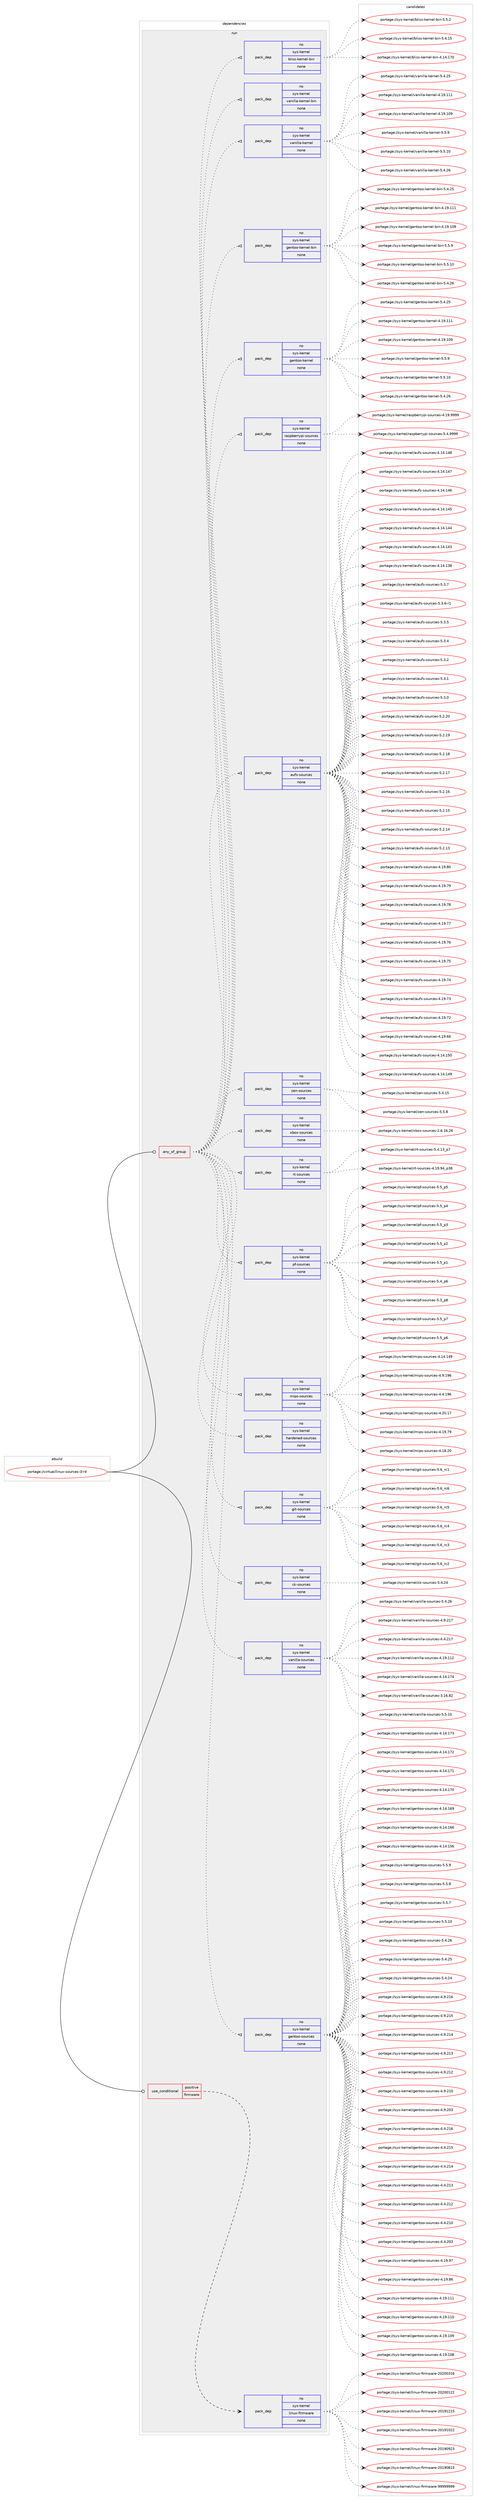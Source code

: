 digraph prolog {

# *************
# Graph options
# *************

newrank=true;
concentrate=true;
compound=true;
graph [rankdir=LR,fontname=Helvetica,fontsize=10,ranksep=1.5];#, ranksep=2.5, nodesep=0.2];
edge  [arrowhead=vee];
node  [fontname=Helvetica,fontsize=10];

# **********
# The ebuild
# **********

subgraph cluster_leftcol {
color=gray;
rank=same;
label=<<i>ebuild</i>>;
id [label="portage://virtual/linux-sources-3-r4", color=red, width=4, href="../virtual/linux-sources-3-r4.svg"];
}

# ****************
# The dependencies
# ****************

subgraph cluster_midcol {
color=gray;
label=<<i>dependencies</i>>;
subgraph cluster_compile {
fillcolor="#eeeeee";
style=filled;
label=<<i>compile</i>>;
}
subgraph cluster_compileandrun {
fillcolor="#eeeeee";
style=filled;
label=<<i>compile and run</i>>;
}
subgraph cluster_run {
fillcolor="#eeeeee";
style=filled;
label=<<i>run</i>>;
subgraph any211 {
dependency8788 [label=<<TABLE BORDER="0" CELLBORDER="1" CELLSPACING="0" CELLPADDING="4"><TR><TD CELLPADDING="10">any_of_group</TD></TR></TABLE>>, shape=none, color=red];subgraph pack7283 {
dependency8789 [label=<<TABLE BORDER="0" CELLBORDER="1" CELLSPACING="0" CELLPADDING="4" WIDTH="220"><TR><TD ROWSPAN="6" CELLPADDING="30">pack_dep</TD></TR><TR><TD WIDTH="110">no</TD></TR><TR><TD>sys-kernel</TD></TR><TR><TD>gentoo-sources</TD></TR><TR><TD>none</TD></TR><TR><TD></TD></TR></TABLE>>, shape=none, color=blue];
}
dependency8788:e -> dependency8789:w [weight=20,style="dotted",arrowhead="oinv"];
subgraph pack7284 {
dependency8790 [label=<<TABLE BORDER="0" CELLBORDER="1" CELLSPACING="0" CELLPADDING="4" WIDTH="220"><TR><TD ROWSPAN="6" CELLPADDING="30">pack_dep</TD></TR><TR><TD WIDTH="110">no</TD></TR><TR><TD>sys-kernel</TD></TR><TR><TD>vanilla-sources</TD></TR><TR><TD>none</TD></TR><TR><TD></TD></TR></TABLE>>, shape=none, color=blue];
}
dependency8788:e -> dependency8790:w [weight=20,style="dotted",arrowhead="oinv"];
subgraph pack7285 {
dependency8791 [label=<<TABLE BORDER="0" CELLBORDER="1" CELLSPACING="0" CELLPADDING="4" WIDTH="220"><TR><TD ROWSPAN="6" CELLPADDING="30">pack_dep</TD></TR><TR><TD WIDTH="110">no</TD></TR><TR><TD>sys-kernel</TD></TR><TR><TD>ck-sources</TD></TR><TR><TD>none</TD></TR><TR><TD></TD></TR></TABLE>>, shape=none, color=blue];
}
dependency8788:e -> dependency8791:w [weight=20,style="dotted",arrowhead="oinv"];
subgraph pack7286 {
dependency8792 [label=<<TABLE BORDER="0" CELLBORDER="1" CELLSPACING="0" CELLPADDING="4" WIDTH="220"><TR><TD ROWSPAN="6" CELLPADDING="30">pack_dep</TD></TR><TR><TD WIDTH="110">no</TD></TR><TR><TD>sys-kernel</TD></TR><TR><TD>git-sources</TD></TR><TR><TD>none</TD></TR><TR><TD></TD></TR></TABLE>>, shape=none, color=blue];
}
dependency8788:e -> dependency8792:w [weight=20,style="dotted",arrowhead="oinv"];
subgraph pack7287 {
dependency8793 [label=<<TABLE BORDER="0" CELLBORDER="1" CELLSPACING="0" CELLPADDING="4" WIDTH="220"><TR><TD ROWSPAN="6" CELLPADDING="30">pack_dep</TD></TR><TR><TD WIDTH="110">no</TD></TR><TR><TD>sys-kernel</TD></TR><TR><TD>hardened-sources</TD></TR><TR><TD>none</TD></TR><TR><TD></TD></TR></TABLE>>, shape=none, color=blue];
}
dependency8788:e -> dependency8793:w [weight=20,style="dotted",arrowhead="oinv"];
subgraph pack7288 {
dependency8794 [label=<<TABLE BORDER="0" CELLBORDER="1" CELLSPACING="0" CELLPADDING="4" WIDTH="220"><TR><TD ROWSPAN="6" CELLPADDING="30">pack_dep</TD></TR><TR><TD WIDTH="110">no</TD></TR><TR><TD>sys-kernel</TD></TR><TR><TD>mips-sources</TD></TR><TR><TD>none</TD></TR><TR><TD></TD></TR></TABLE>>, shape=none, color=blue];
}
dependency8788:e -> dependency8794:w [weight=20,style="dotted",arrowhead="oinv"];
subgraph pack7289 {
dependency8795 [label=<<TABLE BORDER="0" CELLBORDER="1" CELLSPACING="0" CELLPADDING="4" WIDTH="220"><TR><TD ROWSPAN="6" CELLPADDING="30">pack_dep</TD></TR><TR><TD WIDTH="110">no</TD></TR><TR><TD>sys-kernel</TD></TR><TR><TD>pf-sources</TD></TR><TR><TD>none</TD></TR><TR><TD></TD></TR></TABLE>>, shape=none, color=blue];
}
dependency8788:e -> dependency8795:w [weight=20,style="dotted",arrowhead="oinv"];
subgraph pack7290 {
dependency8796 [label=<<TABLE BORDER="0" CELLBORDER="1" CELLSPACING="0" CELLPADDING="4" WIDTH="220"><TR><TD ROWSPAN="6" CELLPADDING="30">pack_dep</TD></TR><TR><TD WIDTH="110">no</TD></TR><TR><TD>sys-kernel</TD></TR><TR><TD>rt-sources</TD></TR><TR><TD>none</TD></TR><TR><TD></TD></TR></TABLE>>, shape=none, color=blue];
}
dependency8788:e -> dependency8796:w [weight=20,style="dotted",arrowhead="oinv"];
subgraph pack7291 {
dependency8797 [label=<<TABLE BORDER="0" CELLBORDER="1" CELLSPACING="0" CELLPADDING="4" WIDTH="220"><TR><TD ROWSPAN="6" CELLPADDING="30">pack_dep</TD></TR><TR><TD WIDTH="110">no</TD></TR><TR><TD>sys-kernel</TD></TR><TR><TD>xbox-sources</TD></TR><TR><TD>none</TD></TR><TR><TD></TD></TR></TABLE>>, shape=none, color=blue];
}
dependency8788:e -> dependency8797:w [weight=20,style="dotted",arrowhead="oinv"];
subgraph pack7292 {
dependency8798 [label=<<TABLE BORDER="0" CELLBORDER="1" CELLSPACING="0" CELLPADDING="4" WIDTH="220"><TR><TD ROWSPAN="6" CELLPADDING="30">pack_dep</TD></TR><TR><TD WIDTH="110">no</TD></TR><TR><TD>sys-kernel</TD></TR><TR><TD>zen-sources</TD></TR><TR><TD>none</TD></TR><TR><TD></TD></TR></TABLE>>, shape=none, color=blue];
}
dependency8788:e -> dependency8798:w [weight=20,style="dotted",arrowhead="oinv"];
subgraph pack7293 {
dependency8799 [label=<<TABLE BORDER="0" CELLBORDER="1" CELLSPACING="0" CELLPADDING="4" WIDTH="220"><TR><TD ROWSPAN="6" CELLPADDING="30">pack_dep</TD></TR><TR><TD WIDTH="110">no</TD></TR><TR><TD>sys-kernel</TD></TR><TR><TD>aufs-sources</TD></TR><TR><TD>none</TD></TR><TR><TD></TD></TR></TABLE>>, shape=none, color=blue];
}
dependency8788:e -> dependency8799:w [weight=20,style="dotted",arrowhead="oinv"];
subgraph pack7294 {
dependency8800 [label=<<TABLE BORDER="0" CELLBORDER="1" CELLSPACING="0" CELLPADDING="4" WIDTH="220"><TR><TD ROWSPAN="6" CELLPADDING="30">pack_dep</TD></TR><TR><TD WIDTH="110">no</TD></TR><TR><TD>sys-kernel</TD></TR><TR><TD>raspberrypi-sources</TD></TR><TR><TD>none</TD></TR><TR><TD></TD></TR></TABLE>>, shape=none, color=blue];
}
dependency8788:e -> dependency8800:w [weight=20,style="dotted",arrowhead="oinv"];
subgraph pack7295 {
dependency8801 [label=<<TABLE BORDER="0" CELLBORDER="1" CELLSPACING="0" CELLPADDING="4" WIDTH="220"><TR><TD ROWSPAN="6" CELLPADDING="30">pack_dep</TD></TR><TR><TD WIDTH="110">no</TD></TR><TR><TD>sys-kernel</TD></TR><TR><TD>gentoo-kernel</TD></TR><TR><TD>none</TD></TR><TR><TD></TD></TR></TABLE>>, shape=none, color=blue];
}
dependency8788:e -> dependency8801:w [weight=20,style="dotted",arrowhead="oinv"];
subgraph pack7296 {
dependency8802 [label=<<TABLE BORDER="0" CELLBORDER="1" CELLSPACING="0" CELLPADDING="4" WIDTH="220"><TR><TD ROWSPAN="6" CELLPADDING="30">pack_dep</TD></TR><TR><TD WIDTH="110">no</TD></TR><TR><TD>sys-kernel</TD></TR><TR><TD>gentoo-kernel-bin</TD></TR><TR><TD>none</TD></TR><TR><TD></TD></TR></TABLE>>, shape=none, color=blue];
}
dependency8788:e -> dependency8802:w [weight=20,style="dotted",arrowhead="oinv"];
subgraph pack7297 {
dependency8803 [label=<<TABLE BORDER="0" CELLBORDER="1" CELLSPACING="0" CELLPADDING="4" WIDTH="220"><TR><TD ROWSPAN="6" CELLPADDING="30">pack_dep</TD></TR><TR><TD WIDTH="110">no</TD></TR><TR><TD>sys-kernel</TD></TR><TR><TD>vanilla-kernel</TD></TR><TR><TD>none</TD></TR><TR><TD></TD></TR></TABLE>>, shape=none, color=blue];
}
dependency8788:e -> dependency8803:w [weight=20,style="dotted",arrowhead="oinv"];
subgraph pack7298 {
dependency8804 [label=<<TABLE BORDER="0" CELLBORDER="1" CELLSPACING="0" CELLPADDING="4" WIDTH="220"><TR><TD ROWSPAN="6" CELLPADDING="30">pack_dep</TD></TR><TR><TD WIDTH="110">no</TD></TR><TR><TD>sys-kernel</TD></TR><TR><TD>vanilla-kernel-bin</TD></TR><TR><TD>none</TD></TR><TR><TD></TD></TR></TABLE>>, shape=none, color=blue];
}
dependency8788:e -> dependency8804:w [weight=20,style="dotted",arrowhead="oinv"];
subgraph pack7299 {
dependency8805 [label=<<TABLE BORDER="0" CELLBORDER="1" CELLSPACING="0" CELLPADDING="4" WIDTH="220"><TR><TD ROWSPAN="6" CELLPADDING="30">pack_dep</TD></TR><TR><TD WIDTH="110">no</TD></TR><TR><TD>sys-kernel</TD></TR><TR><TD>bliss-kernel-bin</TD></TR><TR><TD>none</TD></TR><TR><TD></TD></TR></TABLE>>, shape=none, color=blue];
}
dependency8788:e -> dependency8805:w [weight=20,style="dotted",arrowhead="oinv"];
}
id:e -> dependency8788:w [weight=20,style="solid",arrowhead="odot"];
subgraph cond1292 {
dependency8806 [label=<<TABLE BORDER="0" CELLBORDER="1" CELLSPACING="0" CELLPADDING="4"><TR><TD ROWSPAN="3" CELLPADDING="10">use_conditional</TD></TR><TR><TD>positive</TD></TR><TR><TD>firmware</TD></TR></TABLE>>, shape=none, color=red];
subgraph pack7300 {
dependency8807 [label=<<TABLE BORDER="0" CELLBORDER="1" CELLSPACING="0" CELLPADDING="4" WIDTH="220"><TR><TD ROWSPAN="6" CELLPADDING="30">pack_dep</TD></TR><TR><TD WIDTH="110">no</TD></TR><TR><TD>sys-kernel</TD></TR><TR><TD>linux-firmware</TD></TR><TR><TD>none</TD></TR><TR><TD></TD></TR></TABLE>>, shape=none, color=blue];
}
dependency8806:e -> dependency8807:w [weight=20,style="dashed",arrowhead="vee"];
}
id:e -> dependency8806:w [weight=20,style="solid",arrowhead="odot"];
}
}

# **************
# The candidates
# **************

subgraph cluster_choices {
rank=same;
color=gray;
label=<<i>candidates</i>>;

subgraph choice7283 {
color=black;
nodesep=1;
choice11512111545107101114110101108471031011101161111114511511111711499101115455346534657 [label="portage://sys-kernel/gentoo-sources-5.5.9", color=red, width=4,href="../sys-kernel/gentoo-sources-5.5.9.svg"];
choice11512111545107101114110101108471031011101161111114511511111711499101115455346534656 [label="portage://sys-kernel/gentoo-sources-5.5.8", color=red, width=4,href="../sys-kernel/gentoo-sources-5.5.8.svg"];
choice11512111545107101114110101108471031011101161111114511511111711499101115455346534655 [label="portage://sys-kernel/gentoo-sources-5.5.7", color=red, width=4,href="../sys-kernel/gentoo-sources-5.5.7.svg"];
choice1151211154510710111411010110847103101110116111111451151111171149910111545534653464948 [label="portage://sys-kernel/gentoo-sources-5.5.10", color=red, width=4,href="../sys-kernel/gentoo-sources-5.5.10.svg"];
choice1151211154510710111411010110847103101110116111111451151111171149910111545534652465054 [label="portage://sys-kernel/gentoo-sources-5.4.26", color=red, width=4,href="../sys-kernel/gentoo-sources-5.4.26.svg"];
choice1151211154510710111411010110847103101110116111111451151111171149910111545534652465053 [label="portage://sys-kernel/gentoo-sources-5.4.25", color=red, width=4,href="../sys-kernel/gentoo-sources-5.4.25.svg"];
choice1151211154510710111411010110847103101110116111111451151111171149910111545534652465052 [label="portage://sys-kernel/gentoo-sources-5.4.24", color=red, width=4,href="../sys-kernel/gentoo-sources-5.4.24.svg"];
choice115121115451071011141101011084710310111011611111145115111117114991011154552465746504954 [label="portage://sys-kernel/gentoo-sources-4.9.216", color=red, width=4,href="../sys-kernel/gentoo-sources-4.9.216.svg"];
choice115121115451071011141101011084710310111011611111145115111117114991011154552465746504953 [label="portage://sys-kernel/gentoo-sources-4.9.215", color=red, width=4,href="../sys-kernel/gentoo-sources-4.9.215.svg"];
choice115121115451071011141101011084710310111011611111145115111117114991011154552465746504952 [label="portage://sys-kernel/gentoo-sources-4.9.214", color=red, width=4,href="../sys-kernel/gentoo-sources-4.9.214.svg"];
choice115121115451071011141101011084710310111011611111145115111117114991011154552465746504951 [label="portage://sys-kernel/gentoo-sources-4.9.213", color=red, width=4,href="../sys-kernel/gentoo-sources-4.9.213.svg"];
choice115121115451071011141101011084710310111011611111145115111117114991011154552465746504950 [label="portage://sys-kernel/gentoo-sources-4.9.212", color=red, width=4,href="../sys-kernel/gentoo-sources-4.9.212.svg"];
choice115121115451071011141101011084710310111011611111145115111117114991011154552465746504948 [label="portage://sys-kernel/gentoo-sources-4.9.210", color=red, width=4,href="../sys-kernel/gentoo-sources-4.9.210.svg"];
choice115121115451071011141101011084710310111011611111145115111117114991011154552465746504851 [label="portage://sys-kernel/gentoo-sources-4.9.203", color=red, width=4,href="../sys-kernel/gentoo-sources-4.9.203.svg"];
choice115121115451071011141101011084710310111011611111145115111117114991011154552465246504954 [label="portage://sys-kernel/gentoo-sources-4.4.216", color=red, width=4,href="../sys-kernel/gentoo-sources-4.4.216.svg"];
choice115121115451071011141101011084710310111011611111145115111117114991011154552465246504953 [label="portage://sys-kernel/gentoo-sources-4.4.215", color=red, width=4,href="../sys-kernel/gentoo-sources-4.4.215.svg"];
choice115121115451071011141101011084710310111011611111145115111117114991011154552465246504952 [label="portage://sys-kernel/gentoo-sources-4.4.214", color=red, width=4,href="../sys-kernel/gentoo-sources-4.4.214.svg"];
choice115121115451071011141101011084710310111011611111145115111117114991011154552465246504951 [label="portage://sys-kernel/gentoo-sources-4.4.213", color=red, width=4,href="../sys-kernel/gentoo-sources-4.4.213.svg"];
choice115121115451071011141101011084710310111011611111145115111117114991011154552465246504950 [label="portage://sys-kernel/gentoo-sources-4.4.212", color=red, width=4,href="../sys-kernel/gentoo-sources-4.4.212.svg"];
choice115121115451071011141101011084710310111011611111145115111117114991011154552465246504948 [label="portage://sys-kernel/gentoo-sources-4.4.210", color=red, width=4,href="../sys-kernel/gentoo-sources-4.4.210.svg"];
choice115121115451071011141101011084710310111011611111145115111117114991011154552465246504851 [label="portage://sys-kernel/gentoo-sources-4.4.203", color=red, width=4,href="../sys-kernel/gentoo-sources-4.4.203.svg"];
choice115121115451071011141101011084710310111011611111145115111117114991011154552464957465755 [label="portage://sys-kernel/gentoo-sources-4.19.97", color=red, width=4,href="../sys-kernel/gentoo-sources-4.19.97.svg"];
choice115121115451071011141101011084710310111011611111145115111117114991011154552464957465654 [label="portage://sys-kernel/gentoo-sources-4.19.86", color=red, width=4,href="../sys-kernel/gentoo-sources-4.19.86.svg"];
choice11512111545107101114110101108471031011101161111114511511111711499101115455246495746494949 [label="portage://sys-kernel/gentoo-sources-4.19.111", color=red, width=4,href="../sys-kernel/gentoo-sources-4.19.111.svg"];
choice11512111545107101114110101108471031011101161111114511511111711499101115455246495746494948 [label="portage://sys-kernel/gentoo-sources-4.19.110", color=red, width=4,href="../sys-kernel/gentoo-sources-4.19.110.svg"];
choice11512111545107101114110101108471031011101161111114511511111711499101115455246495746494857 [label="portage://sys-kernel/gentoo-sources-4.19.109", color=red, width=4,href="../sys-kernel/gentoo-sources-4.19.109.svg"];
choice11512111545107101114110101108471031011101161111114511511111711499101115455246495746494856 [label="portage://sys-kernel/gentoo-sources-4.19.108", color=red, width=4,href="../sys-kernel/gentoo-sources-4.19.108.svg"];
choice11512111545107101114110101108471031011101161111114511511111711499101115455246495246495551 [label="portage://sys-kernel/gentoo-sources-4.14.173", color=red, width=4,href="../sys-kernel/gentoo-sources-4.14.173.svg"];
choice11512111545107101114110101108471031011101161111114511511111711499101115455246495246495550 [label="portage://sys-kernel/gentoo-sources-4.14.172", color=red, width=4,href="../sys-kernel/gentoo-sources-4.14.172.svg"];
choice11512111545107101114110101108471031011101161111114511511111711499101115455246495246495549 [label="portage://sys-kernel/gentoo-sources-4.14.171", color=red, width=4,href="../sys-kernel/gentoo-sources-4.14.171.svg"];
choice11512111545107101114110101108471031011101161111114511511111711499101115455246495246495548 [label="portage://sys-kernel/gentoo-sources-4.14.170", color=red, width=4,href="../sys-kernel/gentoo-sources-4.14.170.svg"];
choice11512111545107101114110101108471031011101161111114511511111711499101115455246495246495457 [label="portage://sys-kernel/gentoo-sources-4.14.169", color=red, width=4,href="../sys-kernel/gentoo-sources-4.14.169.svg"];
choice11512111545107101114110101108471031011101161111114511511111711499101115455246495246495454 [label="portage://sys-kernel/gentoo-sources-4.14.166", color=red, width=4,href="../sys-kernel/gentoo-sources-4.14.166.svg"];
choice11512111545107101114110101108471031011101161111114511511111711499101115455246495246495354 [label="portage://sys-kernel/gentoo-sources-4.14.156", color=red, width=4,href="../sys-kernel/gentoo-sources-4.14.156.svg"];
dependency8789:e -> choice11512111545107101114110101108471031011101161111114511511111711499101115455346534657:w [style=dotted,weight="100"];
dependency8789:e -> choice11512111545107101114110101108471031011101161111114511511111711499101115455346534656:w [style=dotted,weight="100"];
dependency8789:e -> choice11512111545107101114110101108471031011101161111114511511111711499101115455346534655:w [style=dotted,weight="100"];
dependency8789:e -> choice1151211154510710111411010110847103101110116111111451151111171149910111545534653464948:w [style=dotted,weight="100"];
dependency8789:e -> choice1151211154510710111411010110847103101110116111111451151111171149910111545534652465054:w [style=dotted,weight="100"];
dependency8789:e -> choice1151211154510710111411010110847103101110116111111451151111171149910111545534652465053:w [style=dotted,weight="100"];
dependency8789:e -> choice1151211154510710111411010110847103101110116111111451151111171149910111545534652465052:w [style=dotted,weight="100"];
dependency8789:e -> choice115121115451071011141101011084710310111011611111145115111117114991011154552465746504954:w [style=dotted,weight="100"];
dependency8789:e -> choice115121115451071011141101011084710310111011611111145115111117114991011154552465746504953:w [style=dotted,weight="100"];
dependency8789:e -> choice115121115451071011141101011084710310111011611111145115111117114991011154552465746504952:w [style=dotted,weight="100"];
dependency8789:e -> choice115121115451071011141101011084710310111011611111145115111117114991011154552465746504951:w [style=dotted,weight="100"];
dependency8789:e -> choice115121115451071011141101011084710310111011611111145115111117114991011154552465746504950:w [style=dotted,weight="100"];
dependency8789:e -> choice115121115451071011141101011084710310111011611111145115111117114991011154552465746504948:w [style=dotted,weight="100"];
dependency8789:e -> choice115121115451071011141101011084710310111011611111145115111117114991011154552465746504851:w [style=dotted,weight="100"];
dependency8789:e -> choice115121115451071011141101011084710310111011611111145115111117114991011154552465246504954:w [style=dotted,weight="100"];
dependency8789:e -> choice115121115451071011141101011084710310111011611111145115111117114991011154552465246504953:w [style=dotted,weight="100"];
dependency8789:e -> choice115121115451071011141101011084710310111011611111145115111117114991011154552465246504952:w [style=dotted,weight="100"];
dependency8789:e -> choice115121115451071011141101011084710310111011611111145115111117114991011154552465246504951:w [style=dotted,weight="100"];
dependency8789:e -> choice115121115451071011141101011084710310111011611111145115111117114991011154552465246504950:w [style=dotted,weight="100"];
dependency8789:e -> choice115121115451071011141101011084710310111011611111145115111117114991011154552465246504948:w [style=dotted,weight="100"];
dependency8789:e -> choice115121115451071011141101011084710310111011611111145115111117114991011154552465246504851:w [style=dotted,weight="100"];
dependency8789:e -> choice115121115451071011141101011084710310111011611111145115111117114991011154552464957465755:w [style=dotted,weight="100"];
dependency8789:e -> choice115121115451071011141101011084710310111011611111145115111117114991011154552464957465654:w [style=dotted,weight="100"];
dependency8789:e -> choice11512111545107101114110101108471031011101161111114511511111711499101115455246495746494949:w [style=dotted,weight="100"];
dependency8789:e -> choice11512111545107101114110101108471031011101161111114511511111711499101115455246495746494948:w [style=dotted,weight="100"];
dependency8789:e -> choice11512111545107101114110101108471031011101161111114511511111711499101115455246495746494857:w [style=dotted,weight="100"];
dependency8789:e -> choice11512111545107101114110101108471031011101161111114511511111711499101115455246495746494856:w [style=dotted,weight="100"];
dependency8789:e -> choice11512111545107101114110101108471031011101161111114511511111711499101115455246495246495551:w [style=dotted,weight="100"];
dependency8789:e -> choice11512111545107101114110101108471031011101161111114511511111711499101115455246495246495550:w [style=dotted,weight="100"];
dependency8789:e -> choice11512111545107101114110101108471031011101161111114511511111711499101115455246495246495549:w [style=dotted,weight="100"];
dependency8789:e -> choice11512111545107101114110101108471031011101161111114511511111711499101115455246495246495548:w [style=dotted,weight="100"];
dependency8789:e -> choice11512111545107101114110101108471031011101161111114511511111711499101115455246495246495457:w [style=dotted,weight="100"];
dependency8789:e -> choice11512111545107101114110101108471031011101161111114511511111711499101115455246495246495454:w [style=dotted,weight="100"];
dependency8789:e -> choice11512111545107101114110101108471031011101161111114511511111711499101115455246495246495354:w [style=dotted,weight="100"];
}
subgraph choice7284 {
color=black;
nodesep=1;
choice11512111545107101114110101108471189711010510810897451151111171149910111545534653464948 [label="portage://sys-kernel/vanilla-sources-5.5.10", color=red, width=4,href="../sys-kernel/vanilla-sources-5.5.10.svg"];
choice11512111545107101114110101108471189711010510810897451151111171149910111545534652465054 [label="portage://sys-kernel/vanilla-sources-5.4.26", color=red, width=4,href="../sys-kernel/vanilla-sources-5.4.26.svg"];
choice1151211154510710111411010110847118971101051081089745115111117114991011154552465746504955 [label="portage://sys-kernel/vanilla-sources-4.9.217", color=red, width=4,href="../sys-kernel/vanilla-sources-4.9.217.svg"];
choice1151211154510710111411010110847118971101051081089745115111117114991011154552465246504955 [label="portage://sys-kernel/vanilla-sources-4.4.217", color=red, width=4,href="../sys-kernel/vanilla-sources-4.4.217.svg"];
choice115121115451071011141101011084711897110105108108974511511111711499101115455246495746494950 [label="portage://sys-kernel/vanilla-sources-4.19.112", color=red, width=4,href="../sys-kernel/vanilla-sources-4.19.112.svg"];
choice115121115451071011141101011084711897110105108108974511511111711499101115455246495246495552 [label="portage://sys-kernel/vanilla-sources-4.14.174", color=red, width=4,href="../sys-kernel/vanilla-sources-4.14.174.svg"];
choice1151211154510710111411010110847118971101051081089745115111117114991011154551464954465650 [label="portage://sys-kernel/vanilla-sources-3.16.82", color=red, width=4,href="../sys-kernel/vanilla-sources-3.16.82.svg"];
dependency8790:e -> choice11512111545107101114110101108471189711010510810897451151111171149910111545534653464948:w [style=dotted,weight="100"];
dependency8790:e -> choice11512111545107101114110101108471189711010510810897451151111171149910111545534652465054:w [style=dotted,weight="100"];
dependency8790:e -> choice1151211154510710111411010110847118971101051081089745115111117114991011154552465746504955:w [style=dotted,weight="100"];
dependency8790:e -> choice1151211154510710111411010110847118971101051081089745115111117114991011154552465246504955:w [style=dotted,weight="100"];
dependency8790:e -> choice115121115451071011141101011084711897110105108108974511511111711499101115455246495746494950:w [style=dotted,weight="100"];
dependency8790:e -> choice115121115451071011141101011084711897110105108108974511511111711499101115455246495246495552:w [style=dotted,weight="100"];
dependency8790:e -> choice1151211154510710111411010110847118971101051081089745115111117114991011154551464954465650:w [style=dotted,weight="100"];
}
subgraph choice7285 {
color=black;
nodesep=1;
choice115121115451071011141101011084799107451151111171149910111545534652465052 [label="portage://sys-kernel/ck-sources-5.4.24", color=red, width=4,href="../sys-kernel/ck-sources-5.4.24.svg"];
dependency8791:e -> choice115121115451071011141101011084799107451151111171149910111545534652465052:w [style=dotted,weight="100"];
}
subgraph choice7286 {
color=black;
nodesep=1;
choice1151211154510710111411010110847103105116451151111171149910111545534654951149954 [label="portage://sys-kernel/git-sources-5.6_rc6", color=red, width=4,href="../sys-kernel/git-sources-5.6_rc6.svg"];
choice1151211154510710111411010110847103105116451151111171149910111545534654951149953 [label="portage://sys-kernel/git-sources-5.6_rc5", color=red, width=4,href="../sys-kernel/git-sources-5.6_rc5.svg"];
choice1151211154510710111411010110847103105116451151111171149910111545534654951149952 [label="portage://sys-kernel/git-sources-5.6_rc4", color=red, width=4,href="../sys-kernel/git-sources-5.6_rc4.svg"];
choice1151211154510710111411010110847103105116451151111171149910111545534654951149951 [label="portage://sys-kernel/git-sources-5.6_rc3", color=red, width=4,href="../sys-kernel/git-sources-5.6_rc3.svg"];
choice1151211154510710111411010110847103105116451151111171149910111545534654951149950 [label="portage://sys-kernel/git-sources-5.6_rc2", color=red, width=4,href="../sys-kernel/git-sources-5.6_rc2.svg"];
choice1151211154510710111411010110847103105116451151111171149910111545534654951149949 [label="portage://sys-kernel/git-sources-5.6_rc1", color=red, width=4,href="../sys-kernel/git-sources-5.6_rc1.svg"];
dependency8792:e -> choice1151211154510710111411010110847103105116451151111171149910111545534654951149954:w [style=dotted,weight="100"];
dependency8792:e -> choice1151211154510710111411010110847103105116451151111171149910111545534654951149953:w [style=dotted,weight="100"];
dependency8792:e -> choice1151211154510710111411010110847103105116451151111171149910111545534654951149952:w [style=dotted,weight="100"];
dependency8792:e -> choice1151211154510710111411010110847103105116451151111171149910111545534654951149951:w [style=dotted,weight="100"];
dependency8792:e -> choice1151211154510710111411010110847103105116451151111171149910111545534654951149950:w [style=dotted,weight="100"];
dependency8792:e -> choice1151211154510710111411010110847103105116451151111171149910111545534654951149949:w [style=dotted,weight="100"];
}
subgraph choice7287 {
color=black;
nodesep=1;
}
subgraph choice7288 {
color=black;
nodesep=1;
choice115121115451071011141101011084710910511211545115111117114991011154552465746495754 [label="portage://sys-kernel/mips-sources-4.9.196", color=red, width=4,href="../sys-kernel/mips-sources-4.9.196.svg"];
choice115121115451071011141101011084710910511211545115111117114991011154552465246495754 [label="portage://sys-kernel/mips-sources-4.4.196", color=red, width=4,href="../sys-kernel/mips-sources-4.4.196.svg"];
choice115121115451071011141101011084710910511211545115111117114991011154552465048464955 [label="portage://sys-kernel/mips-sources-4.20.17", color=red, width=4,href="../sys-kernel/mips-sources-4.20.17.svg"];
choice115121115451071011141101011084710910511211545115111117114991011154552464957465557 [label="portage://sys-kernel/mips-sources-4.19.79", color=red, width=4,href="../sys-kernel/mips-sources-4.19.79.svg"];
choice115121115451071011141101011084710910511211545115111117114991011154552464956465048 [label="portage://sys-kernel/mips-sources-4.18.20", color=red, width=4,href="../sys-kernel/mips-sources-4.18.20.svg"];
choice11512111545107101114110101108471091051121154511511111711499101115455246495246495257 [label="portage://sys-kernel/mips-sources-4.14.149", color=red, width=4,href="../sys-kernel/mips-sources-4.14.149.svg"];
dependency8794:e -> choice115121115451071011141101011084710910511211545115111117114991011154552465746495754:w [style=dotted,weight="100"];
dependency8794:e -> choice115121115451071011141101011084710910511211545115111117114991011154552465246495754:w [style=dotted,weight="100"];
dependency8794:e -> choice115121115451071011141101011084710910511211545115111117114991011154552465048464955:w [style=dotted,weight="100"];
dependency8794:e -> choice115121115451071011141101011084710910511211545115111117114991011154552464957465557:w [style=dotted,weight="100"];
dependency8794:e -> choice115121115451071011141101011084710910511211545115111117114991011154552464956465048:w [style=dotted,weight="100"];
dependency8794:e -> choice11512111545107101114110101108471091051121154511511111711499101115455246495246495257:w [style=dotted,weight="100"];
}
subgraph choice7289 {
color=black;
nodesep=1;
choice11512111545107101114110101108471121024511511111711499101115455346539511255 [label="portage://sys-kernel/pf-sources-5.5_p7", color=red, width=4,href="../sys-kernel/pf-sources-5.5_p7.svg"];
choice11512111545107101114110101108471121024511511111711499101115455346539511254 [label="portage://sys-kernel/pf-sources-5.5_p6", color=red, width=4,href="../sys-kernel/pf-sources-5.5_p6.svg"];
choice11512111545107101114110101108471121024511511111711499101115455346539511253 [label="portage://sys-kernel/pf-sources-5.5_p5", color=red, width=4,href="../sys-kernel/pf-sources-5.5_p5.svg"];
choice11512111545107101114110101108471121024511511111711499101115455346539511252 [label="portage://sys-kernel/pf-sources-5.5_p4", color=red, width=4,href="../sys-kernel/pf-sources-5.5_p4.svg"];
choice11512111545107101114110101108471121024511511111711499101115455346539511251 [label="portage://sys-kernel/pf-sources-5.5_p3", color=red, width=4,href="../sys-kernel/pf-sources-5.5_p3.svg"];
choice11512111545107101114110101108471121024511511111711499101115455346539511250 [label="portage://sys-kernel/pf-sources-5.5_p2", color=red, width=4,href="../sys-kernel/pf-sources-5.5_p2.svg"];
choice11512111545107101114110101108471121024511511111711499101115455346539511249 [label="portage://sys-kernel/pf-sources-5.5_p1", color=red, width=4,href="../sys-kernel/pf-sources-5.5_p1.svg"];
choice11512111545107101114110101108471121024511511111711499101115455346529511254 [label="portage://sys-kernel/pf-sources-5.4_p6", color=red, width=4,href="../sys-kernel/pf-sources-5.4_p6.svg"];
choice11512111545107101114110101108471121024511511111711499101115455346519511256 [label="portage://sys-kernel/pf-sources-5.3_p8", color=red, width=4,href="../sys-kernel/pf-sources-5.3_p8.svg"];
dependency8795:e -> choice11512111545107101114110101108471121024511511111711499101115455346539511255:w [style=dotted,weight="100"];
dependency8795:e -> choice11512111545107101114110101108471121024511511111711499101115455346539511254:w [style=dotted,weight="100"];
dependency8795:e -> choice11512111545107101114110101108471121024511511111711499101115455346539511253:w [style=dotted,weight="100"];
dependency8795:e -> choice11512111545107101114110101108471121024511511111711499101115455346539511252:w [style=dotted,weight="100"];
dependency8795:e -> choice11512111545107101114110101108471121024511511111711499101115455346539511251:w [style=dotted,weight="100"];
dependency8795:e -> choice11512111545107101114110101108471121024511511111711499101115455346539511250:w [style=dotted,weight="100"];
dependency8795:e -> choice11512111545107101114110101108471121024511511111711499101115455346539511249:w [style=dotted,weight="100"];
dependency8795:e -> choice11512111545107101114110101108471121024511511111711499101115455346529511254:w [style=dotted,weight="100"];
dependency8795:e -> choice11512111545107101114110101108471121024511511111711499101115455346519511256:w [style=dotted,weight="100"];
}
subgraph choice7290 {
color=black;
nodesep=1;
choice11512111545107101114110101108471141164511511111711499101115455346524649519511255 [label="portage://sys-kernel/rt-sources-5.4.13_p7", color=red, width=4,href="../sys-kernel/rt-sources-5.4.13_p7.svg"];
choice115121115451071011141101011084711411645115111117114991011154552464957465752951125156 [label="portage://sys-kernel/rt-sources-4.19.94_p38", color=red, width=4,href="../sys-kernel/rt-sources-4.19.94_p38.svg"];
dependency8796:e -> choice11512111545107101114110101108471141164511511111711499101115455346524649519511255:w [style=dotted,weight="100"];
dependency8796:e -> choice115121115451071011141101011084711411645115111117114991011154552464957465752951125156:w [style=dotted,weight="100"];
}
subgraph choice7291 {
color=black;
nodesep=1;
choice115121115451071011141101011084712098111120451151111171149910111545504654464954465054 [label="portage://sys-kernel/xbox-sources-2.6.16.26", color=red, width=4,href="../sys-kernel/xbox-sources-2.6.16.26.svg"];
dependency8797:e -> choice115121115451071011141101011084712098111120451151111171149910111545504654464954465054:w [style=dotted,weight="100"];
}
subgraph choice7292 {
color=black;
nodesep=1;
choice11512111545107101114110101108471221011104511511111711499101115455346534656 [label="portage://sys-kernel/zen-sources-5.5.8", color=red, width=4,href="../sys-kernel/zen-sources-5.5.8.svg"];
choice1151211154510710111411010110847122101110451151111171149910111545534652464953 [label="portage://sys-kernel/zen-sources-5.4.15", color=red, width=4,href="../sys-kernel/zen-sources-5.4.15.svg"];
dependency8798:e -> choice11512111545107101114110101108471221011104511511111711499101115455346534656:w [style=dotted,weight="100"];
dependency8798:e -> choice1151211154510710111411010110847122101110451151111171149910111545534652464953:w [style=dotted,weight="100"];
}
subgraph choice7293 {
color=black;
nodesep=1;
choice1151211154510710111411010110847971171021154511511111711499101115455346514655 [label="portage://sys-kernel/aufs-sources-5.3.7", color=red, width=4,href="../sys-kernel/aufs-sources-5.3.7.svg"];
choice11512111545107101114110101108479711710211545115111117114991011154553465146544511449 [label="portage://sys-kernel/aufs-sources-5.3.6-r1", color=red, width=4,href="../sys-kernel/aufs-sources-5.3.6-r1.svg"];
choice1151211154510710111411010110847971171021154511511111711499101115455346514653 [label="portage://sys-kernel/aufs-sources-5.3.5", color=red, width=4,href="../sys-kernel/aufs-sources-5.3.5.svg"];
choice1151211154510710111411010110847971171021154511511111711499101115455346514652 [label="portage://sys-kernel/aufs-sources-5.3.4", color=red, width=4,href="../sys-kernel/aufs-sources-5.3.4.svg"];
choice1151211154510710111411010110847971171021154511511111711499101115455346514650 [label="portage://sys-kernel/aufs-sources-5.3.2", color=red, width=4,href="../sys-kernel/aufs-sources-5.3.2.svg"];
choice1151211154510710111411010110847971171021154511511111711499101115455346514649 [label="portage://sys-kernel/aufs-sources-5.3.1", color=red, width=4,href="../sys-kernel/aufs-sources-5.3.1.svg"];
choice1151211154510710111411010110847971171021154511511111711499101115455346514648 [label="portage://sys-kernel/aufs-sources-5.3.0", color=red, width=4,href="../sys-kernel/aufs-sources-5.3.0.svg"];
choice115121115451071011141101011084797117102115451151111171149910111545534650465048 [label="portage://sys-kernel/aufs-sources-5.2.20", color=red, width=4,href="../sys-kernel/aufs-sources-5.2.20.svg"];
choice115121115451071011141101011084797117102115451151111171149910111545534650464957 [label="portage://sys-kernel/aufs-sources-5.2.19", color=red, width=4,href="../sys-kernel/aufs-sources-5.2.19.svg"];
choice115121115451071011141101011084797117102115451151111171149910111545534650464956 [label="portage://sys-kernel/aufs-sources-5.2.18", color=red, width=4,href="../sys-kernel/aufs-sources-5.2.18.svg"];
choice115121115451071011141101011084797117102115451151111171149910111545534650464955 [label="portage://sys-kernel/aufs-sources-5.2.17", color=red, width=4,href="../sys-kernel/aufs-sources-5.2.17.svg"];
choice115121115451071011141101011084797117102115451151111171149910111545534650464954 [label="portage://sys-kernel/aufs-sources-5.2.16", color=red, width=4,href="../sys-kernel/aufs-sources-5.2.16.svg"];
choice115121115451071011141101011084797117102115451151111171149910111545534650464953 [label="portage://sys-kernel/aufs-sources-5.2.15", color=red, width=4,href="../sys-kernel/aufs-sources-5.2.15.svg"];
choice115121115451071011141101011084797117102115451151111171149910111545534650464952 [label="portage://sys-kernel/aufs-sources-5.2.14", color=red, width=4,href="../sys-kernel/aufs-sources-5.2.14.svg"];
choice115121115451071011141101011084797117102115451151111171149910111545534650464951 [label="portage://sys-kernel/aufs-sources-5.2.13", color=red, width=4,href="../sys-kernel/aufs-sources-5.2.13.svg"];
choice11512111545107101114110101108479711710211545115111117114991011154552464957465648 [label="portage://sys-kernel/aufs-sources-4.19.80", color=red, width=4,href="../sys-kernel/aufs-sources-4.19.80.svg"];
choice11512111545107101114110101108479711710211545115111117114991011154552464957465557 [label="portage://sys-kernel/aufs-sources-4.19.79", color=red, width=4,href="../sys-kernel/aufs-sources-4.19.79.svg"];
choice11512111545107101114110101108479711710211545115111117114991011154552464957465556 [label="portage://sys-kernel/aufs-sources-4.19.78", color=red, width=4,href="../sys-kernel/aufs-sources-4.19.78.svg"];
choice11512111545107101114110101108479711710211545115111117114991011154552464957465555 [label="portage://sys-kernel/aufs-sources-4.19.77", color=red, width=4,href="../sys-kernel/aufs-sources-4.19.77.svg"];
choice11512111545107101114110101108479711710211545115111117114991011154552464957465554 [label="portage://sys-kernel/aufs-sources-4.19.76", color=red, width=4,href="../sys-kernel/aufs-sources-4.19.76.svg"];
choice11512111545107101114110101108479711710211545115111117114991011154552464957465553 [label="portage://sys-kernel/aufs-sources-4.19.75", color=red, width=4,href="../sys-kernel/aufs-sources-4.19.75.svg"];
choice11512111545107101114110101108479711710211545115111117114991011154552464957465552 [label="portage://sys-kernel/aufs-sources-4.19.74", color=red, width=4,href="../sys-kernel/aufs-sources-4.19.74.svg"];
choice11512111545107101114110101108479711710211545115111117114991011154552464957465551 [label="portage://sys-kernel/aufs-sources-4.19.73", color=red, width=4,href="../sys-kernel/aufs-sources-4.19.73.svg"];
choice11512111545107101114110101108479711710211545115111117114991011154552464957465550 [label="portage://sys-kernel/aufs-sources-4.19.72", color=red, width=4,href="../sys-kernel/aufs-sources-4.19.72.svg"];
choice11512111545107101114110101108479711710211545115111117114991011154552464957465454 [label="portage://sys-kernel/aufs-sources-4.19.66", color=red, width=4,href="../sys-kernel/aufs-sources-4.19.66.svg"];
choice1151211154510710111411010110847971171021154511511111711499101115455246495246495348 [label="portage://sys-kernel/aufs-sources-4.14.150", color=red, width=4,href="../sys-kernel/aufs-sources-4.14.150.svg"];
choice1151211154510710111411010110847971171021154511511111711499101115455246495246495257 [label="portage://sys-kernel/aufs-sources-4.14.149", color=red, width=4,href="../sys-kernel/aufs-sources-4.14.149.svg"];
choice1151211154510710111411010110847971171021154511511111711499101115455246495246495256 [label="portage://sys-kernel/aufs-sources-4.14.148", color=red, width=4,href="../sys-kernel/aufs-sources-4.14.148.svg"];
choice1151211154510710111411010110847971171021154511511111711499101115455246495246495255 [label="portage://sys-kernel/aufs-sources-4.14.147", color=red, width=4,href="../sys-kernel/aufs-sources-4.14.147.svg"];
choice1151211154510710111411010110847971171021154511511111711499101115455246495246495254 [label="portage://sys-kernel/aufs-sources-4.14.146", color=red, width=4,href="../sys-kernel/aufs-sources-4.14.146.svg"];
choice1151211154510710111411010110847971171021154511511111711499101115455246495246495253 [label="portage://sys-kernel/aufs-sources-4.14.145", color=red, width=4,href="../sys-kernel/aufs-sources-4.14.145.svg"];
choice1151211154510710111411010110847971171021154511511111711499101115455246495246495252 [label="portage://sys-kernel/aufs-sources-4.14.144", color=red, width=4,href="../sys-kernel/aufs-sources-4.14.144.svg"];
choice1151211154510710111411010110847971171021154511511111711499101115455246495246495251 [label="portage://sys-kernel/aufs-sources-4.14.143", color=red, width=4,href="../sys-kernel/aufs-sources-4.14.143.svg"];
choice1151211154510710111411010110847971171021154511511111711499101115455246495246495156 [label="portage://sys-kernel/aufs-sources-4.14.138", color=red, width=4,href="../sys-kernel/aufs-sources-4.14.138.svg"];
dependency8799:e -> choice1151211154510710111411010110847971171021154511511111711499101115455346514655:w [style=dotted,weight="100"];
dependency8799:e -> choice11512111545107101114110101108479711710211545115111117114991011154553465146544511449:w [style=dotted,weight="100"];
dependency8799:e -> choice1151211154510710111411010110847971171021154511511111711499101115455346514653:w [style=dotted,weight="100"];
dependency8799:e -> choice1151211154510710111411010110847971171021154511511111711499101115455346514652:w [style=dotted,weight="100"];
dependency8799:e -> choice1151211154510710111411010110847971171021154511511111711499101115455346514650:w [style=dotted,weight="100"];
dependency8799:e -> choice1151211154510710111411010110847971171021154511511111711499101115455346514649:w [style=dotted,weight="100"];
dependency8799:e -> choice1151211154510710111411010110847971171021154511511111711499101115455346514648:w [style=dotted,weight="100"];
dependency8799:e -> choice115121115451071011141101011084797117102115451151111171149910111545534650465048:w [style=dotted,weight="100"];
dependency8799:e -> choice115121115451071011141101011084797117102115451151111171149910111545534650464957:w [style=dotted,weight="100"];
dependency8799:e -> choice115121115451071011141101011084797117102115451151111171149910111545534650464956:w [style=dotted,weight="100"];
dependency8799:e -> choice115121115451071011141101011084797117102115451151111171149910111545534650464955:w [style=dotted,weight="100"];
dependency8799:e -> choice115121115451071011141101011084797117102115451151111171149910111545534650464954:w [style=dotted,weight="100"];
dependency8799:e -> choice115121115451071011141101011084797117102115451151111171149910111545534650464953:w [style=dotted,weight="100"];
dependency8799:e -> choice115121115451071011141101011084797117102115451151111171149910111545534650464952:w [style=dotted,weight="100"];
dependency8799:e -> choice115121115451071011141101011084797117102115451151111171149910111545534650464951:w [style=dotted,weight="100"];
dependency8799:e -> choice11512111545107101114110101108479711710211545115111117114991011154552464957465648:w [style=dotted,weight="100"];
dependency8799:e -> choice11512111545107101114110101108479711710211545115111117114991011154552464957465557:w [style=dotted,weight="100"];
dependency8799:e -> choice11512111545107101114110101108479711710211545115111117114991011154552464957465556:w [style=dotted,weight="100"];
dependency8799:e -> choice11512111545107101114110101108479711710211545115111117114991011154552464957465555:w [style=dotted,weight="100"];
dependency8799:e -> choice11512111545107101114110101108479711710211545115111117114991011154552464957465554:w [style=dotted,weight="100"];
dependency8799:e -> choice11512111545107101114110101108479711710211545115111117114991011154552464957465553:w [style=dotted,weight="100"];
dependency8799:e -> choice11512111545107101114110101108479711710211545115111117114991011154552464957465552:w [style=dotted,weight="100"];
dependency8799:e -> choice11512111545107101114110101108479711710211545115111117114991011154552464957465551:w [style=dotted,weight="100"];
dependency8799:e -> choice11512111545107101114110101108479711710211545115111117114991011154552464957465550:w [style=dotted,weight="100"];
dependency8799:e -> choice11512111545107101114110101108479711710211545115111117114991011154552464957465454:w [style=dotted,weight="100"];
dependency8799:e -> choice1151211154510710111411010110847971171021154511511111711499101115455246495246495348:w [style=dotted,weight="100"];
dependency8799:e -> choice1151211154510710111411010110847971171021154511511111711499101115455246495246495257:w [style=dotted,weight="100"];
dependency8799:e -> choice1151211154510710111411010110847971171021154511511111711499101115455246495246495256:w [style=dotted,weight="100"];
dependency8799:e -> choice1151211154510710111411010110847971171021154511511111711499101115455246495246495255:w [style=dotted,weight="100"];
dependency8799:e -> choice1151211154510710111411010110847971171021154511511111711499101115455246495246495254:w [style=dotted,weight="100"];
dependency8799:e -> choice1151211154510710111411010110847971171021154511511111711499101115455246495246495253:w [style=dotted,weight="100"];
dependency8799:e -> choice1151211154510710111411010110847971171021154511511111711499101115455246495246495252:w [style=dotted,weight="100"];
dependency8799:e -> choice1151211154510710111411010110847971171021154511511111711499101115455246495246495251:w [style=dotted,weight="100"];
dependency8799:e -> choice1151211154510710111411010110847971171021154511511111711499101115455246495246495156:w [style=dotted,weight="100"];
}
subgraph choice7294 {
color=black;
nodesep=1;
choice115121115451071011141101011084711497115112981011141141211121054511511111711499101115455346524657575757 [label="portage://sys-kernel/raspberrypi-sources-5.4.9999", color=red, width=4,href="../sys-kernel/raspberrypi-sources-5.4.9999.svg"];
choice11512111545107101114110101108471149711511298101114114121112105451151111171149910111545524649574657575757 [label="portage://sys-kernel/raspberrypi-sources-4.19.9999", color=red, width=4,href="../sys-kernel/raspberrypi-sources-4.19.9999.svg"];
dependency8800:e -> choice115121115451071011141101011084711497115112981011141141211121054511511111711499101115455346524657575757:w [style=dotted,weight="100"];
dependency8800:e -> choice11512111545107101114110101108471149711511298101114114121112105451151111171149910111545524649574657575757:w [style=dotted,weight="100"];
}
subgraph choice7295 {
color=black;
nodesep=1;
choice115121115451071011141101011084710310111011611111145107101114110101108455346534657 [label="portage://sys-kernel/gentoo-kernel-5.5.9", color=red, width=4,href="../sys-kernel/gentoo-kernel-5.5.9.svg"];
choice11512111545107101114110101108471031011101161111114510710111411010110845534653464948 [label="portage://sys-kernel/gentoo-kernel-5.5.10", color=red, width=4,href="../sys-kernel/gentoo-kernel-5.5.10.svg"];
choice11512111545107101114110101108471031011101161111114510710111411010110845534652465054 [label="portage://sys-kernel/gentoo-kernel-5.4.26", color=red, width=4,href="../sys-kernel/gentoo-kernel-5.4.26.svg"];
choice11512111545107101114110101108471031011101161111114510710111411010110845534652465053 [label="portage://sys-kernel/gentoo-kernel-5.4.25", color=red, width=4,href="../sys-kernel/gentoo-kernel-5.4.25.svg"];
choice115121115451071011141101011084710310111011611111145107101114110101108455246495746494949 [label="portage://sys-kernel/gentoo-kernel-4.19.111", color=red, width=4,href="../sys-kernel/gentoo-kernel-4.19.111.svg"];
choice115121115451071011141101011084710310111011611111145107101114110101108455246495746494857 [label="portage://sys-kernel/gentoo-kernel-4.19.109", color=red, width=4,href="../sys-kernel/gentoo-kernel-4.19.109.svg"];
dependency8801:e -> choice115121115451071011141101011084710310111011611111145107101114110101108455346534657:w [style=dotted,weight="100"];
dependency8801:e -> choice11512111545107101114110101108471031011101161111114510710111411010110845534653464948:w [style=dotted,weight="100"];
dependency8801:e -> choice11512111545107101114110101108471031011101161111114510710111411010110845534652465054:w [style=dotted,weight="100"];
dependency8801:e -> choice11512111545107101114110101108471031011101161111114510710111411010110845534652465053:w [style=dotted,weight="100"];
dependency8801:e -> choice115121115451071011141101011084710310111011611111145107101114110101108455246495746494949:w [style=dotted,weight="100"];
dependency8801:e -> choice115121115451071011141101011084710310111011611111145107101114110101108455246495746494857:w [style=dotted,weight="100"];
}
subgraph choice7296 {
color=black;
nodesep=1;
choice1151211154510710111411010110847103101110116111111451071011141101011084598105110455346534657 [label="portage://sys-kernel/gentoo-kernel-bin-5.5.9", color=red, width=4,href="../sys-kernel/gentoo-kernel-bin-5.5.9.svg"];
choice115121115451071011141101011084710310111011611111145107101114110101108459810511045534653464948 [label="portage://sys-kernel/gentoo-kernel-bin-5.5.10", color=red, width=4,href="../sys-kernel/gentoo-kernel-bin-5.5.10.svg"];
choice115121115451071011141101011084710310111011611111145107101114110101108459810511045534652465054 [label="portage://sys-kernel/gentoo-kernel-bin-5.4.26", color=red, width=4,href="../sys-kernel/gentoo-kernel-bin-5.4.26.svg"];
choice115121115451071011141101011084710310111011611111145107101114110101108459810511045534652465053 [label="portage://sys-kernel/gentoo-kernel-bin-5.4.25", color=red, width=4,href="../sys-kernel/gentoo-kernel-bin-5.4.25.svg"];
choice1151211154510710111411010110847103101110116111111451071011141101011084598105110455246495746494949 [label="portage://sys-kernel/gentoo-kernel-bin-4.19.111", color=red, width=4,href="../sys-kernel/gentoo-kernel-bin-4.19.111.svg"];
choice1151211154510710111411010110847103101110116111111451071011141101011084598105110455246495746494857 [label="portage://sys-kernel/gentoo-kernel-bin-4.19.109", color=red, width=4,href="../sys-kernel/gentoo-kernel-bin-4.19.109.svg"];
dependency8802:e -> choice1151211154510710111411010110847103101110116111111451071011141101011084598105110455346534657:w [style=dotted,weight="100"];
dependency8802:e -> choice115121115451071011141101011084710310111011611111145107101114110101108459810511045534653464948:w [style=dotted,weight="100"];
dependency8802:e -> choice115121115451071011141101011084710310111011611111145107101114110101108459810511045534652465054:w [style=dotted,weight="100"];
dependency8802:e -> choice115121115451071011141101011084710310111011611111145107101114110101108459810511045534652465053:w [style=dotted,weight="100"];
dependency8802:e -> choice1151211154510710111411010110847103101110116111111451071011141101011084598105110455246495746494949:w [style=dotted,weight="100"];
dependency8802:e -> choice1151211154510710111411010110847103101110116111111451071011141101011084598105110455246495746494857:w [style=dotted,weight="100"];
}
subgraph choice7297 {
color=black;
nodesep=1;
choice1151211154510710111411010110847118971101051081089745107101114110101108455346534657 [label="portage://sys-kernel/vanilla-kernel-5.5.9", color=red, width=4,href="../sys-kernel/vanilla-kernel-5.5.9.svg"];
choice115121115451071011141101011084711897110105108108974510710111411010110845534653464948 [label="portage://sys-kernel/vanilla-kernel-5.5.10", color=red, width=4,href="../sys-kernel/vanilla-kernel-5.5.10.svg"];
choice115121115451071011141101011084711897110105108108974510710111411010110845534652465054 [label="portage://sys-kernel/vanilla-kernel-5.4.26", color=red, width=4,href="../sys-kernel/vanilla-kernel-5.4.26.svg"];
choice115121115451071011141101011084711897110105108108974510710111411010110845534652465053 [label="portage://sys-kernel/vanilla-kernel-5.4.25", color=red, width=4,href="../sys-kernel/vanilla-kernel-5.4.25.svg"];
choice1151211154510710111411010110847118971101051081089745107101114110101108455246495746494949 [label="portage://sys-kernel/vanilla-kernel-4.19.111", color=red, width=4,href="../sys-kernel/vanilla-kernel-4.19.111.svg"];
choice1151211154510710111411010110847118971101051081089745107101114110101108455246495746494857 [label="portage://sys-kernel/vanilla-kernel-4.19.109", color=red, width=4,href="../sys-kernel/vanilla-kernel-4.19.109.svg"];
dependency8803:e -> choice1151211154510710111411010110847118971101051081089745107101114110101108455346534657:w [style=dotted,weight="100"];
dependency8803:e -> choice115121115451071011141101011084711897110105108108974510710111411010110845534653464948:w [style=dotted,weight="100"];
dependency8803:e -> choice115121115451071011141101011084711897110105108108974510710111411010110845534652465054:w [style=dotted,weight="100"];
dependency8803:e -> choice115121115451071011141101011084711897110105108108974510710111411010110845534652465053:w [style=dotted,weight="100"];
dependency8803:e -> choice1151211154510710111411010110847118971101051081089745107101114110101108455246495746494949:w [style=dotted,weight="100"];
dependency8803:e -> choice1151211154510710111411010110847118971101051081089745107101114110101108455246495746494857:w [style=dotted,weight="100"];
}
subgraph choice7298 {
color=black;
nodesep=1;
}
subgraph choice7299 {
color=black;
nodesep=1;
choice115121115451071011141101011084798108105115115451071011141101011084598105110455346534650 [label="portage://sys-kernel/bliss-kernel-bin-5.5.2", color=red, width=4,href="../sys-kernel/bliss-kernel-bin-5.5.2.svg"];
choice11512111545107101114110101108479810810511511545107101114110101108459810511045534652464953 [label="portage://sys-kernel/bliss-kernel-bin-5.4.15", color=red, width=4,href="../sys-kernel/bliss-kernel-bin-5.4.15.svg"];
choice115121115451071011141101011084798108105115115451071011141101011084598105110455246495246495548 [label="portage://sys-kernel/bliss-kernel-bin-4.14.170", color=red, width=4,href="../sys-kernel/bliss-kernel-bin-4.14.170.svg"];
dependency8805:e -> choice115121115451071011141101011084798108105115115451071011141101011084598105110455346534650:w [style=dotted,weight="100"];
dependency8805:e -> choice11512111545107101114110101108479810810511511545107101114110101108459810511045534652464953:w [style=dotted,weight="100"];
dependency8805:e -> choice115121115451071011141101011084798108105115115451071011141101011084598105110455246495246495548:w [style=dotted,weight="100"];
}
subgraph choice7300 {
color=black;
nodesep=1;
choice11512111545107101114110101108471081051101171204510210511410911997114101455757575757575757 [label="portage://sys-kernel/linux-firmware-99999999", color=red, width=4,href="../sys-kernel/linux-firmware-99999999.svg"];
choice11512111545107101114110101108471081051101171204510210511410911997114101455048504848514954 [label="portage://sys-kernel/linux-firmware-20200316", color=red, width=4,href="../sys-kernel/linux-firmware-20200316.svg"];
choice11512111545107101114110101108471081051101171204510210511410911997114101455048504848495050 [label="portage://sys-kernel/linux-firmware-20200122", color=red, width=4,href="../sys-kernel/linux-firmware-20200122.svg"];
choice11512111545107101114110101108471081051101171204510210511410911997114101455048495749504953 [label="portage://sys-kernel/linux-firmware-20191215", color=red, width=4,href="../sys-kernel/linux-firmware-20191215.svg"];
choice11512111545107101114110101108471081051101171204510210511410911997114101455048495749485050 [label="portage://sys-kernel/linux-firmware-20191022", color=red, width=4,href="../sys-kernel/linux-firmware-20191022.svg"];
choice11512111545107101114110101108471081051101171204510210511410911997114101455048495748575051 [label="portage://sys-kernel/linux-firmware-20190923", color=red, width=4,href="../sys-kernel/linux-firmware-20190923.svg"];
choice11512111545107101114110101108471081051101171204510210511410911997114101455048495748564953 [label="portage://sys-kernel/linux-firmware-20190815", color=red, width=4,href="../sys-kernel/linux-firmware-20190815.svg"];
dependency8807:e -> choice11512111545107101114110101108471081051101171204510210511410911997114101455757575757575757:w [style=dotted,weight="100"];
dependency8807:e -> choice11512111545107101114110101108471081051101171204510210511410911997114101455048504848514954:w [style=dotted,weight="100"];
dependency8807:e -> choice11512111545107101114110101108471081051101171204510210511410911997114101455048504848495050:w [style=dotted,weight="100"];
dependency8807:e -> choice11512111545107101114110101108471081051101171204510210511410911997114101455048495749504953:w [style=dotted,weight="100"];
dependency8807:e -> choice11512111545107101114110101108471081051101171204510210511410911997114101455048495749485050:w [style=dotted,weight="100"];
dependency8807:e -> choice11512111545107101114110101108471081051101171204510210511410911997114101455048495748575051:w [style=dotted,weight="100"];
dependency8807:e -> choice11512111545107101114110101108471081051101171204510210511410911997114101455048495748564953:w [style=dotted,weight="100"];
}
}

}
